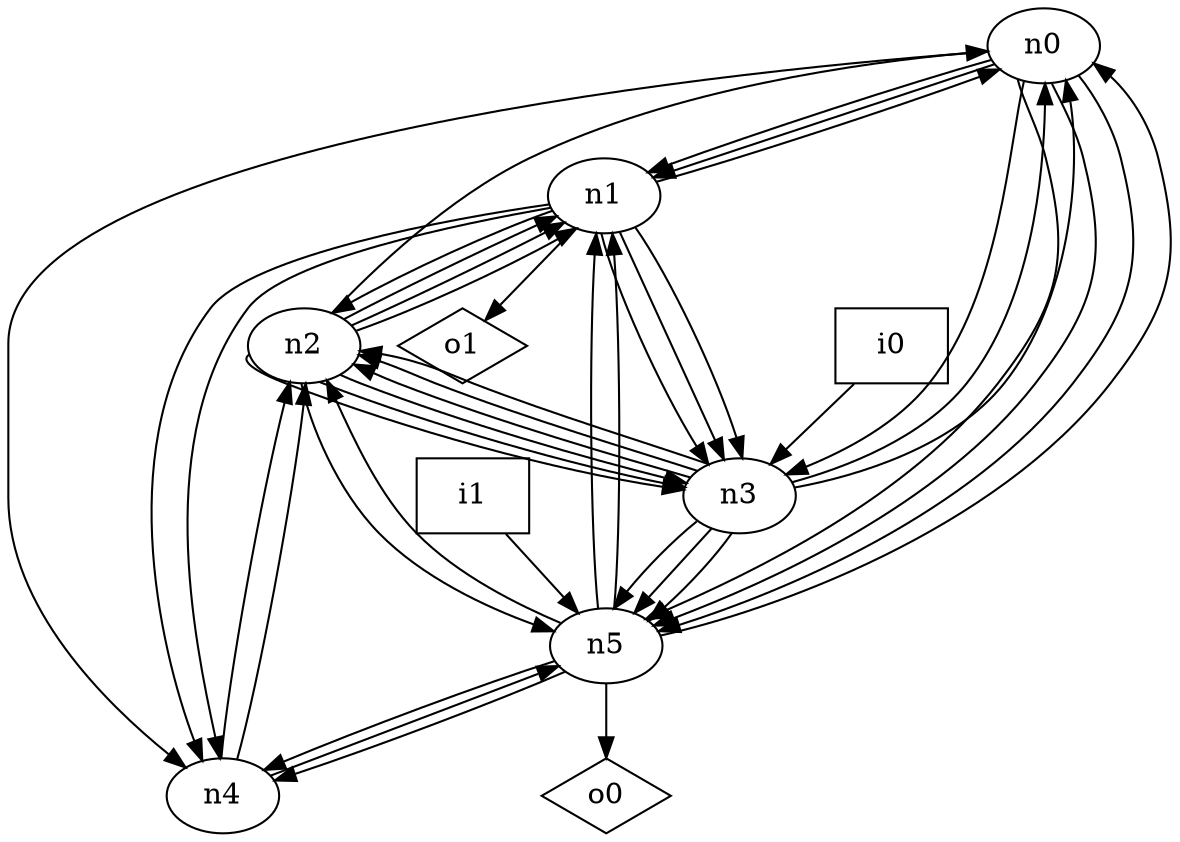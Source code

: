 digraph G {
n0 [label="n0"];
n1 [label="n1"];
n2 [label="n2"];
n3 [label="n3"];
n4 [label="n4"];
n5 [label="n5"];
n6 [label="i0",shape="box"];
n7 [label="i1",shape="box"];
n8 [label="o0",shape="diamond"];
n9 [label="o1",shape="diamond"];
n0 -> n1
n0 -> n1
n0 -> n3
n0 -> n4
n0 -> n5
n0 -> n5
n0 -> n5
n1 -> n0
n1 -> n2
n1 -> n3
n1 -> n3
n1 -> n3
n1 -> n4
n1 -> n4
n1 -> n9
n2 -> n0
n2 -> n1
n2 -> n1
n2 -> n1
n2 -> n3
n2 -> n3
n2 -> n3
n2 -> n5
n3 -> n0
n3 -> n0
n3 -> n2
n3 -> n2
n3 -> n2
n3 -> n5
n3 -> n5
n3 -> n5
n4 -> n2
n4 -> n2
n4 -> n5
n5 -> n0
n5 -> n1
n5 -> n1
n5 -> n2
n5 -> n4
n5 -> n4
n5 -> n8
n6 -> n3
n7 -> n5
}